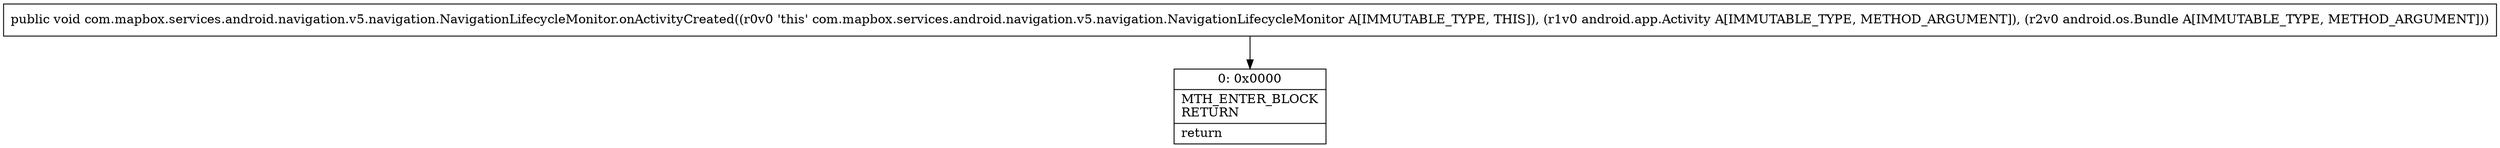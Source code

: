 digraph "CFG forcom.mapbox.services.android.navigation.v5.navigation.NavigationLifecycleMonitor.onActivityCreated(Landroid\/app\/Activity;Landroid\/os\/Bundle;)V" {
Node_0 [shape=record,label="{0\:\ 0x0000|MTH_ENTER_BLOCK\lRETURN\l|return\l}"];
MethodNode[shape=record,label="{public void com.mapbox.services.android.navigation.v5.navigation.NavigationLifecycleMonitor.onActivityCreated((r0v0 'this' com.mapbox.services.android.navigation.v5.navigation.NavigationLifecycleMonitor A[IMMUTABLE_TYPE, THIS]), (r1v0 android.app.Activity A[IMMUTABLE_TYPE, METHOD_ARGUMENT]), (r2v0 android.os.Bundle A[IMMUTABLE_TYPE, METHOD_ARGUMENT])) }"];
MethodNode -> Node_0;
}

